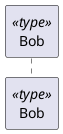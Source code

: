 {
  "sha1": "tr2abp8fj4emn54v80zbvnpvj1q1cjs",
  "insertion": {
    "when": "2024-06-04T17:28:46.636Z",
    "url": "https://forum.plantuml.net/14338/stereotypes-disregards-stereotype-skinparam-properties",
    "user": "plantuml@gmail.com"
  }
}
@startuml

' hide stereotype

skinparam ParticipantBorderColor<<type>> #Black
skinparam SequenceLifeLineBorderColor<<type>> #Black

participant Bob <<type>>

@enduml
